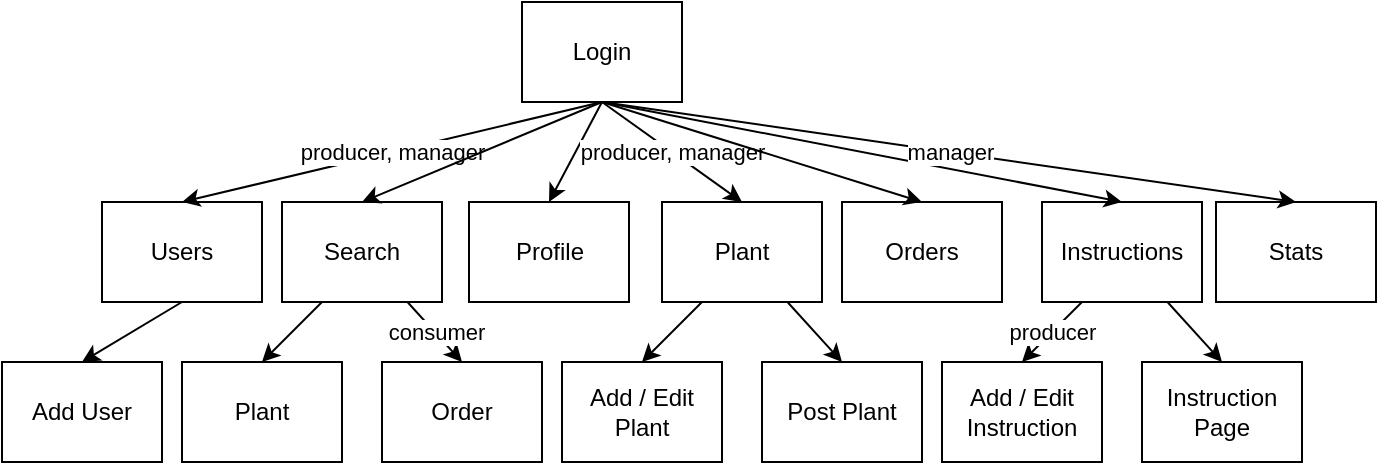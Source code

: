 <mxfile version="18.0.7" type="device"><diagram id="jpGQedlLLVDS57kOXy1L" name="Page-1"><mxGraphModel dx="677" dy="395" grid="1" gridSize="10" guides="1" tooltips="1" connect="1" arrows="1" fold="1" page="1" pageScale="1" pageWidth="827" pageHeight="1169" math="0" shadow="0"><root><mxCell id="0"/><mxCell id="1" parent="0"/><mxCell id="-TykYDr78nhcbLGBXPsc-6" value="consumer" style="rounded=0;orthogonalLoop=1;jettySize=auto;html=1;entryX=0.5;entryY=0;entryDx=0;entryDy=0;" edge="1" parent="1" source="-TykYDr78nhcbLGBXPsc-1" target="-TykYDr78nhcbLGBXPsc-4"><mxGeometry relative="1" as="geometry"/></mxCell><mxCell id="-TykYDr78nhcbLGBXPsc-1" value="Search" style="rounded=0;whiteSpace=wrap;html=1;" vertex="1" parent="1"><mxGeometry x="280" y="160" width="80" height="50" as="geometry"/></mxCell><mxCell id="-TykYDr78nhcbLGBXPsc-3" value="Plant" style="rounded=0;whiteSpace=wrap;html=1;" vertex="1" parent="1"><mxGeometry x="230" y="240" width="80" height="50" as="geometry"/></mxCell><mxCell id="-TykYDr78nhcbLGBXPsc-4" value="Order" style="rounded=0;whiteSpace=wrap;html=1;" vertex="1" parent="1"><mxGeometry x="330" y="240" width="80" height="50" as="geometry"/></mxCell><mxCell id="-TykYDr78nhcbLGBXPsc-7" value="" style="endArrow=classic;html=1;rounded=0;exitX=0.25;exitY=1;exitDx=0;exitDy=0;entryX=0.5;entryY=0;entryDx=0;entryDy=0;" edge="1" parent="1" source="-TykYDr78nhcbLGBXPsc-1" target="-TykYDr78nhcbLGBXPsc-3"><mxGeometry width="50" height="50" relative="1" as="geometry"><mxPoint x="320" y="190" as="sourcePoint"/><mxPoint x="370" y="140" as="targetPoint"/></mxGeometry></mxCell><mxCell id="-TykYDr78nhcbLGBXPsc-11" value="" style="rounded=0;orthogonalLoop=1;jettySize=auto;html=1;entryX=0.5;entryY=0;entryDx=0;entryDy=0;" edge="1" parent="1" source="-TykYDr78nhcbLGBXPsc-12" target="-TykYDr78nhcbLGBXPsc-14"><mxGeometry relative="1" as="geometry"/></mxCell><mxCell id="-TykYDr78nhcbLGBXPsc-12" value="Plant" style="rounded=0;whiteSpace=wrap;html=1;" vertex="1" parent="1"><mxGeometry x="470" y="160" width="80" height="50" as="geometry"/></mxCell><mxCell id="-TykYDr78nhcbLGBXPsc-13" value="Add / Edit Plant" style="rounded=0;whiteSpace=wrap;html=1;" vertex="1" parent="1"><mxGeometry x="420" y="240" width="80" height="50" as="geometry"/></mxCell><mxCell id="-TykYDr78nhcbLGBXPsc-14" value="Post Plant" style="rounded=0;whiteSpace=wrap;html=1;" vertex="1" parent="1"><mxGeometry x="520" y="240" width="80" height="50" as="geometry"/></mxCell><mxCell id="-TykYDr78nhcbLGBXPsc-15" value="" style="endArrow=classic;html=1;rounded=0;exitX=0.25;exitY=1;exitDx=0;exitDy=0;entryX=0.5;entryY=0;entryDx=0;entryDy=0;" edge="1" parent="1" source="-TykYDr78nhcbLGBXPsc-12" target="-TykYDr78nhcbLGBXPsc-13"><mxGeometry width="50" height="50" relative="1" as="geometry"><mxPoint x="510" y="190" as="sourcePoint"/><mxPoint x="560" y="140" as="targetPoint"/></mxGeometry></mxCell><mxCell id="-TykYDr78nhcbLGBXPsc-16" value="Orders" style="rounded=0;whiteSpace=wrap;html=1;" vertex="1" parent="1"><mxGeometry x="560" y="160" width="80" height="50" as="geometry"/></mxCell><mxCell id="-TykYDr78nhcbLGBXPsc-21" value="" style="rounded=0;orthogonalLoop=1;jettySize=auto;html=1;entryX=0.5;entryY=0;entryDx=0;entryDy=0;" edge="1" parent="1" source="-TykYDr78nhcbLGBXPsc-22" target="-TykYDr78nhcbLGBXPsc-24"><mxGeometry relative="1" as="geometry"/></mxCell><mxCell id="-TykYDr78nhcbLGBXPsc-22" value="Instructions" style="rounded=0;whiteSpace=wrap;html=1;" vertex="1" parent="1"><mxGeometry x="660" y="160" width="80" height="50" as="geometry"/></mxCell><mxCell id="-TykYDr78nhcbLGBXPsc-23" value="Add / Edit Instruction" style="rounded=0;whiteSpace=wrap;html=1;" vertex="1" parent="1"><mxGeometry x="610" y="240" width="80" height="50" as="geometry"/></mxCell><mxCell id="-TykYDr78nhcbLGBXPsc-24" value="Instruction Page" style="rounded=0;whiteSpace=wrap;html=1;" vertex="1" parent="1"><mxGeometry x="710" y="240" width="80" height="50" as="geometry"/></mxCell><mxCell id="-TykYDr78nhcbLGBXPsc-25" value="producer" style="endArrow=classic;html=1;rounded=0;exitX=0.25;exitY=1;exitDx=0;exitDy=0;entryX=0.5;entryY=0;entryDx=0;entryDy=0;" edge="1" parent="1" source="-TykYDr78nhcbLGBXPsc-22" target="-TykYDr78nhcbLGBXPsc-23"><mxGeometry width="50" height="50" relative="1" as="geometry"><mxPoint x="700" y="190" as="sourcePoint"/><mxPoint x="750" y="140" as="targetPoint"/></mxGeometry></mxCell><mxCell id="-TykYDr78nhcbLGBXPsc-26" value="Users" style="rounded=0;whiteSpace=wrap;html=1;" vertex="1" parent="1"><mxGeometry x="190" y="160" width="80" height="50" as="geometry"/></mxCell><mxCell id="-TykYDr78nhcbLGBXPsc-28" value="Add User" style="rounded=0;whiteSpace=wrap;html=1;" vertex="1" parent="1"><mxGeometry x="140" y="240" width="80" height="50" as="geometry"/></mxCell><mxCell id="-TykYDr78nhcbLGBXPsc-29" value="" style="endArrow=classic;html=1;rounded=0;exitX=0.5;exitY=1;exitDx=0;exitDy=0;entryX=0.5;entryY=0;entryDx=0;entryDy=0;" edge="1" parent="1" source="-TykYDr78nhcbLGBXPsc-26" target="-TykYDr78nhcbLGBXPsc-28"><mxGeometry width="50" height="50" relative="1" as="geometry"><mxPoint x="510" y="150" as="sourcePoint"/><mxPoint x="560" y="100" as="targetPoint"/></mxGeometry></mxCell><mxCell id="-TykYDr78nhcbLGBXPsc-30" value="Profile" style="rounded=0;whiteSpace=wrap;html=1;" vertex="1" parent="1"><mxGeometry x="373.5" y="160" width="80" height="50" as="geometry"/></mxCell><mxCell id="-TykYDr78nhcbLGBXPsc-31" value="Login" style="rounded=0;whiteSpace=wrap;html=1;" vertex="1" parent="1"><mxGeometry x="400" y="60" width="80" height="50" as="geometry"/></mxCell><mxCell id="-TykYDr78nhcbLGBXPsc-32" value="producer, manager" style="endArrow=classic;html=1;rounded=0;exitX=0.5;exitY=1;exitDx=0;exitDy=0;entryX=0.5;entryY=0;entryDx=0;entryDy=0;" edge="1" parent="1" source="-TykYDr78nhcbLGBXPsc-31" target="-TykYDr78nhcbLGBXPsc-26"><mxGeometry width="50" height="50" relative="1" as="geometry"><mxPoint x="400" y="110" as="sourcePoint"/><mxPoint x="450" y="60" as="targetPoint"/></mxGeometry></mxCell><mxCell id="-TykYDr78nhcbLGBXPsc-33" value="" style="endArrow=classic;html=1;rounded=0;entryX=0.5;entryY=0;entryDx=0;entryDy=0;" edge="1" parent="1" target="-TykYDr78nhcbLGBXPsc-1"><mxGeometry width="50" height="50" relative="1" as="geometry"><mxPoint x="440" y="110" as="sourcePoint"/><mxPoint x="180" y="170" as="targetPoint"/></mxGeometry></mxCell><mxCell id="-TykYDr78nhcbLGBXPsc-34" value="Stats" style="rounded=0;whiteSpace=wrap;html=1;" vertex="1" parent="1"><mxGeometry x="747" y="160" width="80" height="50" as="geometry"/></mxCell><mxCell id="-TykYDr78nhcbLGBXPsc-35" value="" style="endArrow=classic;html=1;rounded=0;entryX=0.5;entryY=0;entryDx=0;entryDy=0;exitX=0.5;exitY=1;exitDx=0;exitDy=0;" edge="1" parent="1" source="-TykYDr78nhcbLGBXPsc-31" target="-TykYDr78nhcbLGBXPsc-30"><mxGeometry width="50" height="50" relative="1" as="geometry"><mxPoint x="450" y="120" as="sourcePoint"/><mxPoint x="330" y="170" as="targetPoint"/></mxGeometry></mxCell><mxCell id="-TykYDr78nhcbLGBXPsc-36" value="producer, manager" style="endArrow=classic;html=1;rounded=0;entryX=0.5;entryY=0;entryDx=0;entryDy=0;exitX=0.5;exitY=1;exitDx=0;exitDy=0;" edge="1" parent="1" source="-TykYDr78nhcbLGBXPsc-31" target="-TykYDr78nhcbLGBXPsc-12"><mxGeometry width="50" height="50" relative="1" as="geometry"><mxPoint x="450" y="120" as="sourcePoint"/><mxPoint x="423.5" y="170" as="targetPoint"/></mxGeometry></mxCell><mxCell id="-TykYDr78nhcbLGBXPsc-37" value="" style="endArrow=classic;html=1;rounded=0;entryX=0.5;entryY=0;entryDx=0;entryDy=0;exitX=0.5;exitY=1;exitDx=0;exitDy=0;" edge="1" parent="1" source="-TykYDr78nhcbLGBXPsc-31" target="-TykYDr78nhcbLGBXPsc-16"><mxGeometry width="50" height="50" relative="1" as="geometry"><mxPoint x="450" y="120" as="sourcePoint"/><mxPoint x="520" y="170" as="targetPoint"/></mxGeometry></mxCell><mxCell id="-TykYDr78nhcbLGBXPsc-38" value="" style="endArrow=classic;html=1;rounded=0;entryX=0.5;entryY=0;entryDx=0;entryDy=0;" edge="1" parent="1" target="-TykYDr78nhcbLGBXPsc-22"><mxGeometry width="50" height="50" relative="1" as="geometry"><mxPoint x="440" y="110" as="sourcePoint"/><mxPoint x="610" y="170" as="targetPoint"/></mxGeometry></mxCell><mxCell id="-TykYDr78nhcbLGBXPsc-39" value="manager" style="endArrow=classic;html=1;rounded=0;entryX=0.5;entryY=0;entryDx=0;entryDy=0;" edge="1" parent="1" target="-TykYDr78nhcbLGBXPsc-34"><mxGeometry width="50" height="50" relative="1" as="geometry"><mxPoint x="440" y="110" as="sourcePoint"/><mxPoint x="630" y="100" as="targetPoint"/></mxGeometry></mxCell></root></mxGraphModel></diagram></mxfile>
